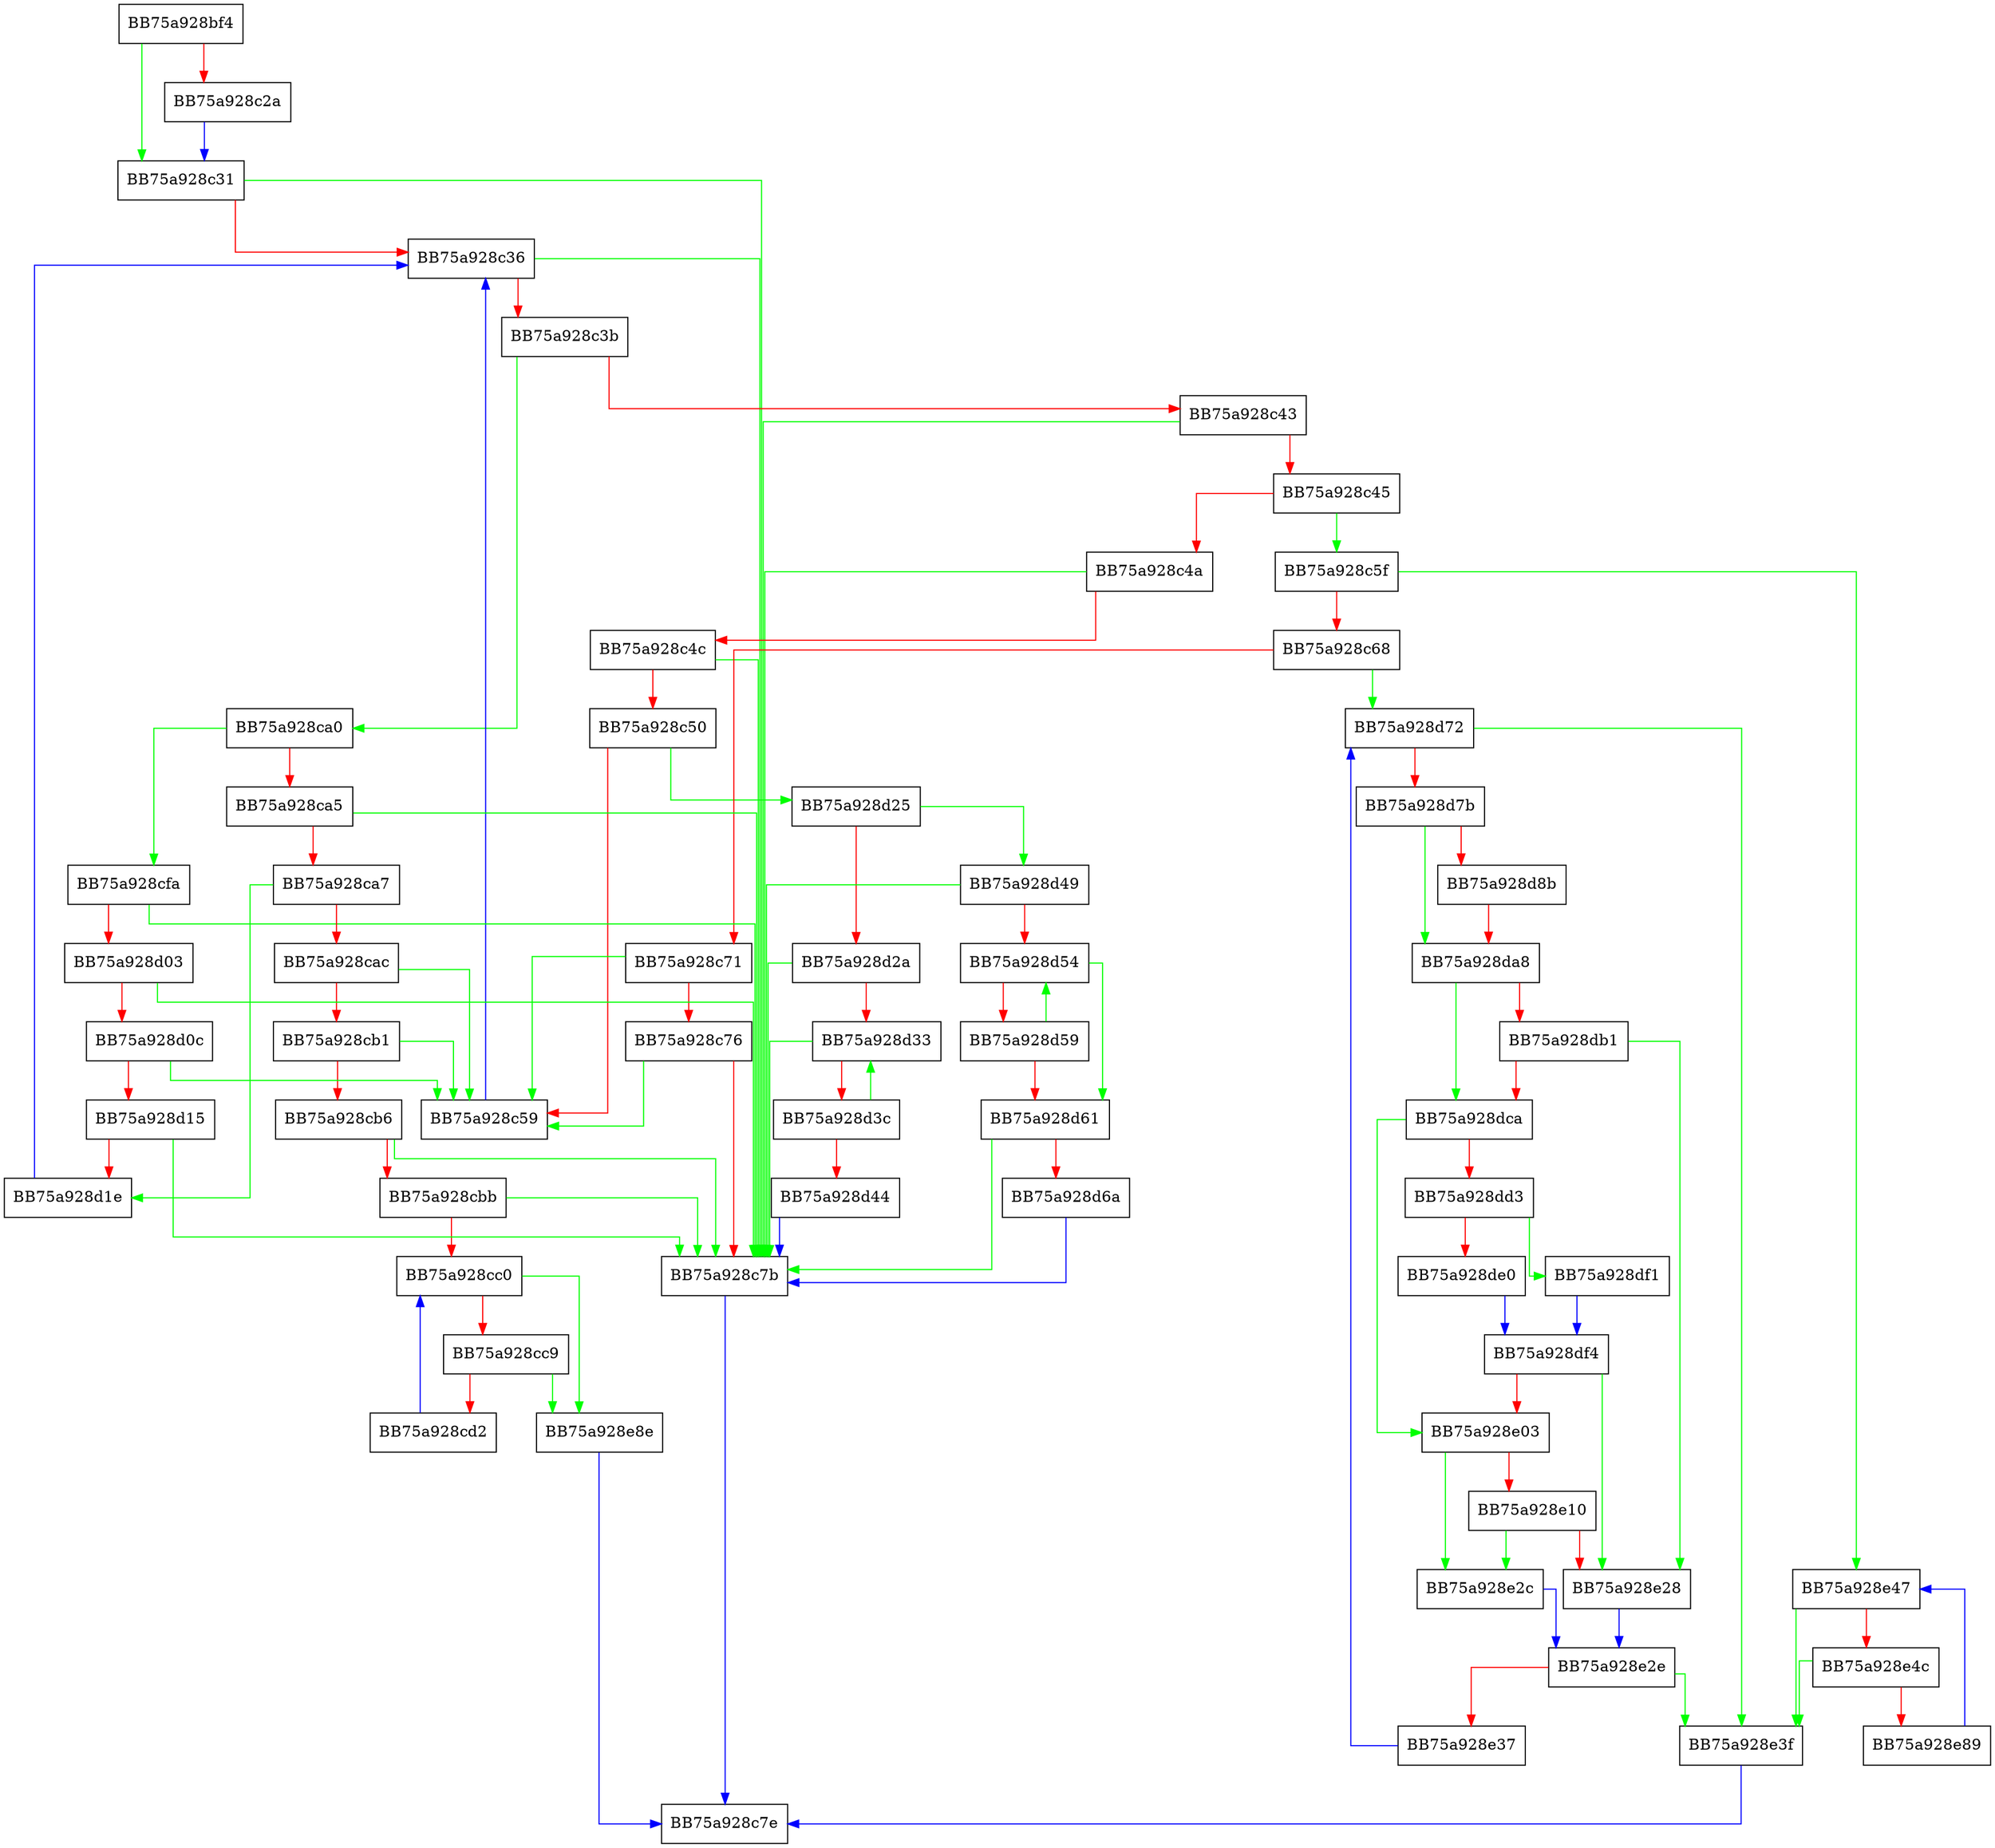 digraph _Skip {
  node [shape="box"];
  graph [splines=ortho];
  BB75a928bf4 -> BB75a928c31 [color="green"];
  BB75a928bf4 -> BB75a928c2a [color="red"];
  BB75a928c2a -> BB75a928c31 [color="blue"];
  BB75a928c31 -> BB75a928c7b [color="green"];
  BB75a928c31 -> BB75a928c36 [color="red"];
  BB75a928c36 -> BB75a928c7b [color="green"];
  BB75a928c36 -> BB75a928c3b [color="red"];
  BB75a928c3b -> BB75a928ca0 [color="green"];
  BB75a928c3b -> BB75a928c43 [color="red"];
  BB75a928c43 -> BB75a928c7b [color="green"];
  BB75a928c43 -> BB75a928c45 [color="red"];
  BB75a928c45 -> BB75a928c5f [color="green"];
  BB75a928c45 -> BB75a928c4a [color="red"];
  BB75a928c4a -> BB75a928c7b [color="green"];
  BB75a928c4a -> BB75a928c4c [color="red"];
  BB75a928c4c -> BB75a928c7b [color="green"];
  BB75a928c4c -> BB75a928c50 [color="red"];
  BB75a928c50 -> BB75a928d25 [color="green"];
  BB75a928c50 -> BB75a928c59 [color="red"];
  BB75a928c59 -> BB75a928c36 [color="blue"];
  BB75a928c5f -> BB75a928e47 [color="green"];
  BB75a928c5f -> BB75a928c68 [color="red"];
  BB75a928c68 -> BB75a928d72 [color="green"];
  BB75a928c68 -> BB75a928c71 [color="red"];
  BB75a928c71 -> BB75a928c59 [color="green"];
  BB75a928c71 -> BB75a928c76 [color="red"];
  BB75a928c76 -> BB75a928c59 [color="green"];
  BB75a928c76 -> BB75a928c7b [color="red"];
  BB75a928c7b -> BB75a928c7e [color="blue"];
  BB75a928ca0 -> BB75a928cfa [color="green"];
  BB75a928ca0 -> BB75a928ca5 [color="red"];
  BB75a928ca5 -> BB75a928c7b [color="green"];
  BB75a928ca5 -> BB75a928ca7 [color="red"];
  BB75a928ca7 -> BB75a928d1e [color="green"];
  BB75a928ca7 -> BB75a928cac [color="red"];
  BB75a928cac -> BB75a928c59 [color="green"];
  BB75a928cac -> BB75a928cb1 [color="red"];
  BB75a928cb1 -> BB75a928c59 [color="green"];
  BB75a928cb1 -> BB75a928cb6 [color="red"];
  BB75a928cb6 -> BB75a928c7b [color="green"];
  BB75a928cb6 -> BB75a928cbb [color="red"];
  BB75a928cbb -> BB75a928c7b [color="green"];
  BB75a928cbb -> BB75a928cc0 [color="red"];
  BB75a928cc0 -> BB75a928e8e [color="green"];
  BB75a928cc0 -> BB75a928cc9 [color="red"];
  BB75a928cc9 -> BB75a928e8e [color="green"];
  BB75a928cc9 -> BB75a928cd2 [color="red"];
  BB75a928cd2 -> BB75a928cc0 [color="blue"];
  BB75a928cfa -> BB75a928c7b [color="green"];
  BB75a928cfa -> BB75a928d03 [color="red"];
  BB75a928d03 -> BB75a928c7b [color="green"];
  BB75a928d03 -> BB75a928d0c [color="red"];
  BB75a928d0c -> BB75a928c59 [color="green"];
  BB75a928d0c -> BB75a928d15 [color="red"];
  BB75a928d15 -> BB75a928c7b [color="green"];
  BB75a928d15 -> BB75a928d1e [color="red"];
  BB75a928d1e -> BB75a928c36 [color="blue"];
  BB75a928d25 -> BB75a928d49 [color="green"];
  BB75a928d25 -> BB75a928d2a [color="red"];
  BB75a928d2a -> BB75a928c7b [color="green"];
  BB75a928d2a -> BB75a928d33 [color="red"];
  BB75a928d33 -> BB75a928c7b [color="green"];
  BB75a928d33 -> BB75a928d3c [color="red"];
  BB75a928d3c -> BB75a928d33 [color="green"];
  BB75a928d3c -> BB75a928d44 [color="red"];
  BB75a928d44 -> BB75a928c7b [color="blue"];
  BB75a928d49 -> BB75a928c7b [color="green"];
  BB75a928d49 -> BB75a928d54 [color="red"];
  BB75a928d54 -> BB75a928d61 [color="green"];
  BB75a928d54 -> BB75a928d59 [color="red"];
  BB75a928d59 -> BB75a928d54 [color="green"];
  BB75a928d59 -> BB75a928d61 [color="red"];
  BB75a928d61 -> BB75a928c7b [color="green"];
  BB75a928d61 -> BB75a928d6a [color="red"];
  BB75a928d6a -> BB75a928c7b [color="blue"];
  BB75a928d72 -> BB75a928e3f [color="green"];
  BB75a928d72 -> BB75a928d7b [color="red"];
  BB75a928d7b -> BB75a928da8 [color="green"];
  BB75a928d7b -> BB75a928d8b [color="red"];
  BB75a928d8b -> BB75a928da8 [color="red"];
  BB75a928da8 -> BB75a928dca [color="green"];
  BB75a928da8 -> BB75a928db1 [color="red"];
  BB75a928db1 -> BB75a928e28 [color="green"];
  BB75a928db1 -> BB75a928dca [color="red"];
  BB75a928dca -> BB75a928e03 [color="green"];
  BB75a928dca -> BB75a928dd3 [color="red"];
  BB75a928dd3 -> BB75a928df1 [color="green"];
  BB75a928dd3 -> BB75a928de0 [color="red"];
  BB75a928de0 -> BB75a928df4 [color="blue"];
  BB75a928df1 -> BB75a928df4 [color="blue"];
  BB75a928df4 -> BB75a928e28 [color="green"];
  BB75a928df4 -> BB75a928e03 [color="red"];
  BB75a928e03 -> BB75a928e2c [color="green"];
  BB75a928e03 -> BB75a928e10 [color="red"];
  BB75a928e10 -> BB75a928e2c [color="green"];
  BB75a928e10 -> BB75a928e28 [color="red"];
  BB75a928e28 -> BB75a928e2e [color="blue"];
  BB75a928e2c -> BB75a928e2e [color="blue"];
  BB75a928e2e -> BB75a928e3f [color="green"];
  BB75a928e2e -> BB75a928e37 [color="red"];
  BB75a928e37 -> BB75a928d72 [color="blue"];
  BB75a928e3f -> BB75a928c7e [color="blue"];
  BB75a928e47 -> BB75a928e3f [color="green"];
  BB75a928e47 -> BB75a928e4c [color="red"];
  BB75a928e4c -> BB75a928e3f [color="green"];
  BB75a928e4c -> BB75a928e89 [color="red"];
  BB75a928e89 -> BB75a928e47 [color="blue"];
  BB75a928e8e -> BB75a928c7e [color="blue"];
}